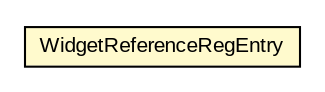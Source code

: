 #!/usr/local/bin/dot
#
# Class diagram 
# Generated by UMLGraph version 5.3 (http://www.umlgraph.org/)
#

digraph G {
	edge [fontname="arial",fontsize=10,labelfontname="arial",labelfontsize=10];
	node [fontname="arial",fontsize=10,shape=plaintext];
	nodesep=0.25;
	ranksep=0.5;
	// context.arch.enactor.WidgetReferenceRegistry.WidgetReferenceRegEntry
	c69933 [label=<<table title="context.arch.enactor.WidgetReferenceRegistry.WidgetReferenceRegEntry" border="0" cellborder="1" cellspacing="0" cellpadding="2" port="p" bgcolor="lemonChiffon" href="./WidgetReferenceRegistry.WidgetReferenceRegEntry.html">
		<tr><td><table border="0" cellspacing="0" cellpadding="1">
<tr><td align="center" balign="center"> WidgetReferenceRegEntry </td></tr>
		</table></td></tr>
		</table>>, fontname="arial", fontcolor="black", fontsize=10.0];
}


